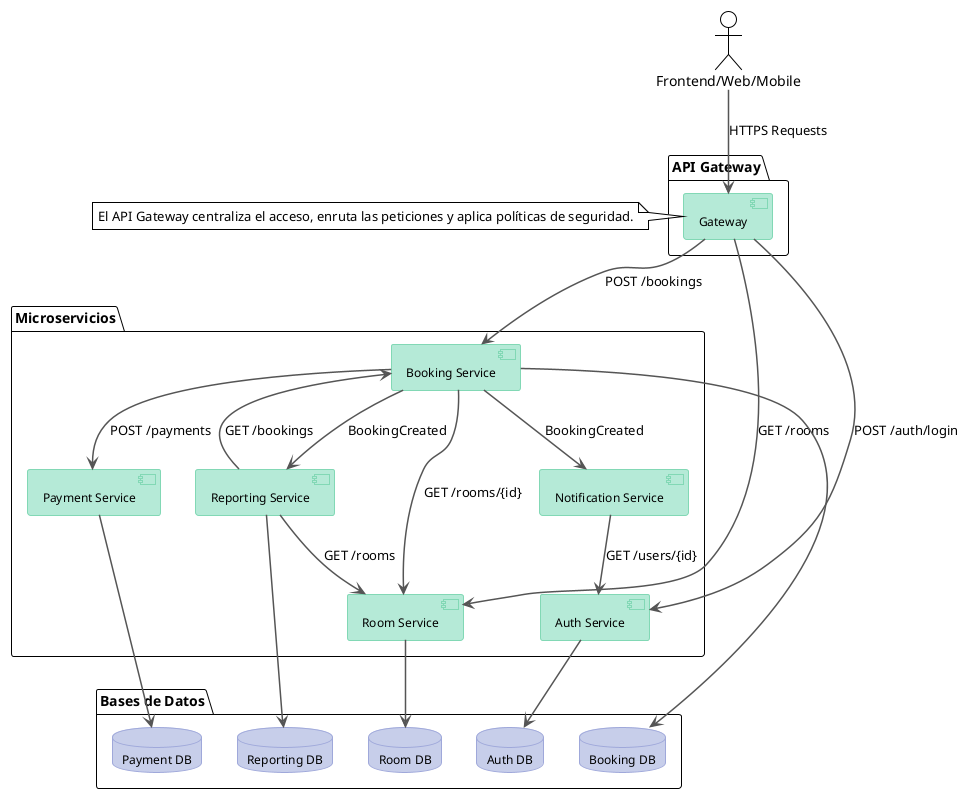 @startuml Architecture Diagram
!theme plain

' ====== Estilos globales pastel ======
skinparam component {
  BackgroundColor #B5EAD7
  BorderColor #82D8B5
  FontColor Black
  FontSize 12
}

skinparam database {
  BackgroundColor #C7CEEA
  BorderColor #9FA8DA
  FontColor Black
  FontSize 12
}

skinparam rectangle {
  BorderColor #CCCCCC
  FontColor Black
  FontSize 12
}

skinparam arrow {
  Color #555555
  Thickness 1.5
}

' ====== Componentes adicionales ======
actor USER as "Frontend/Web/Mobile"

' ====== Componentes ======
package "API Gateway" {
  component GW as "Gateway"
}

package "Microservicios" {
  component AUTH as "Auth Service"
  component ROOM as "Room Service"
  component BOOK as "Booking Service"
  component PAY as "Payment Service"
  component NOTIF as "Notification Service"
  component REPORT as "Reporting Service"
}

package "Bases de Datos" {
  database AUTH_DB as "Auth DB"
  database ROOM_DB as "Room DB"
  database BOOK_DB as "Booking DB"
  database PAY_DB as "Payment DB"
  database REPORT_DB as "Reporting DB"
}

' ====== Relaciones ======
USER --> GW : HTTPS Requests

GW --> ROOM : GET /rooms
GW --> BOOK : POST /bookings
GW --> AUTH : POST /auth/login

' Comunicación directa entre servicios
BOOK --> ROOM : GET /rooms/{id}
BOOK --> PAY : POST /payments
BOOK --> NOTIF : BookingCreated
BOOK --> REPORT : BookingCreated

REPORT --> BOOK : GET /bookings
REPORT --> ROOM : GET /rooms

NOTIF --> AUTH : GET /users/{id}

' Bases de datos
AUTH --> AUTH_DB
ROOM --> ROOM_DB
BOOK --> BOOK_DB
PAY --> PAY_DB
REPORT --> REPORT_DB

' ====== Notas ======
note left of GW
  El API Gateway centraliza el acceso, enruta las peticiones y aplica políticas de seguridad.
end note

@enduml
